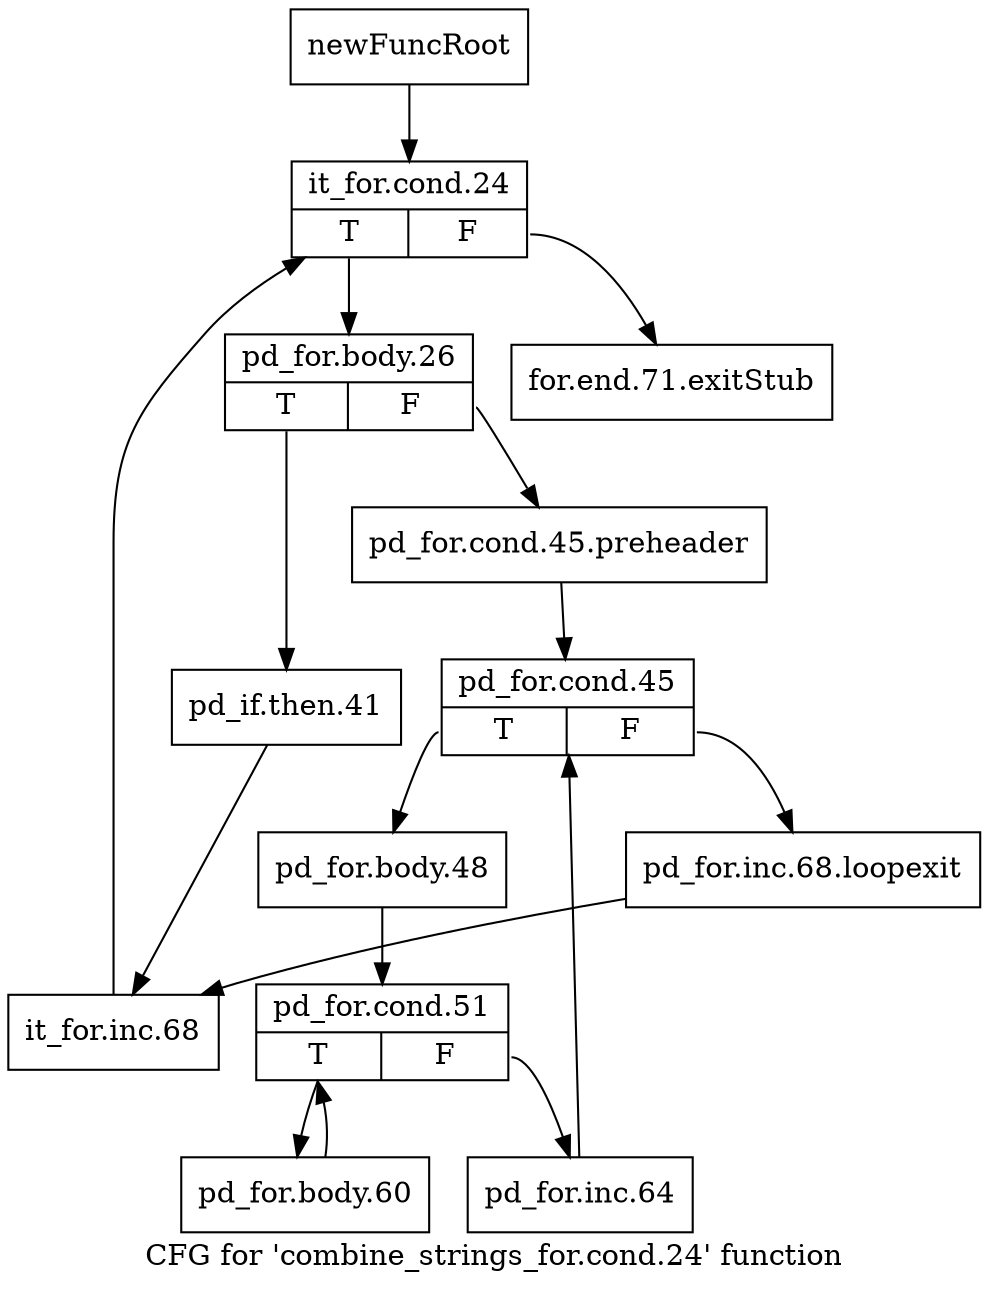 digraph "CFG for 'combine_strings_for.cond.24' function" {
	label="CFG for 'combine_strings_for.cond.24' function";

	Node0xa126e60 [shape=record,label="{newFuncRoot}"];
	Node0xa126e60 -> Node0xa126f00;
	Node0xa126eb0 [shape=record,label="{for.end.71.exitStub}"];
	Node0xa126f00 [shape=record,label="{it_for.cond.24|{<s0>T|<s1>F}}"];
	Node0xa126f00:s0 -> Node0xa126f50;
	Node0xa126f00:s1 -> Node0xa126eb0;
	Node0xa126f50 [shape=record,label="{pd_for.body.26|{<s0>T|<s1>F}}"];
	Node0xa126f50:s0 -> Node0xa1271d0;
	Node0xa126f50:s1 -> Node0xa126fa0;
	Node0xa126fa0 [shape=record,label="{pd_for.cond.45.preheader}"];
	Node0xa126fa0 -> Node0xa126ff0;
	Node0xa126ff0 [shape=record,label="{pd_for.cond.45|{<s0>T|<s1>F}}"];
	Node0xa126ff0:s0 -> Node0xa127090;
	Node0xa126ff0:s1 -> Node0xa127040;
	Node0xa127040 [shape=record,label="{pd_for.inc.68.loopexit}"];
	Node0xa127040 -> Node0xa127220;
	Node0xa127090 [shape=record,label="{pd_for.body.48}"];
	Node0xa127090 -> Node0xa1270e0;
	Node0xa1270e0 [shape=record,label="{pd_for.cond.51|{<s0>T|<s1>F}}"];
	Node0xa1270e0:s0 -> Node0xa127180;
	Node0xa1270e0:s1 -> Node0xa127130;
	Node0xa127130 [shape=record,label="{pd_for.inc.64}"];
	Node0xa127130 -> Node0xa126ff0;
	Node0xa127180 [shape=record,label="{pd_for.body.60}"];
	Node0xa127180 -> Node0xa1270e0;
	Node0xa1271d0 [shape=record,label="{pd_if.then.41}"];
	Node0xa1271d0 -> Node0xa127220;
	Node0xa127220 [shape=record,label="{it_for.inc.68}"];
	Node0xa127220 -> Node0xa126f00;
}
